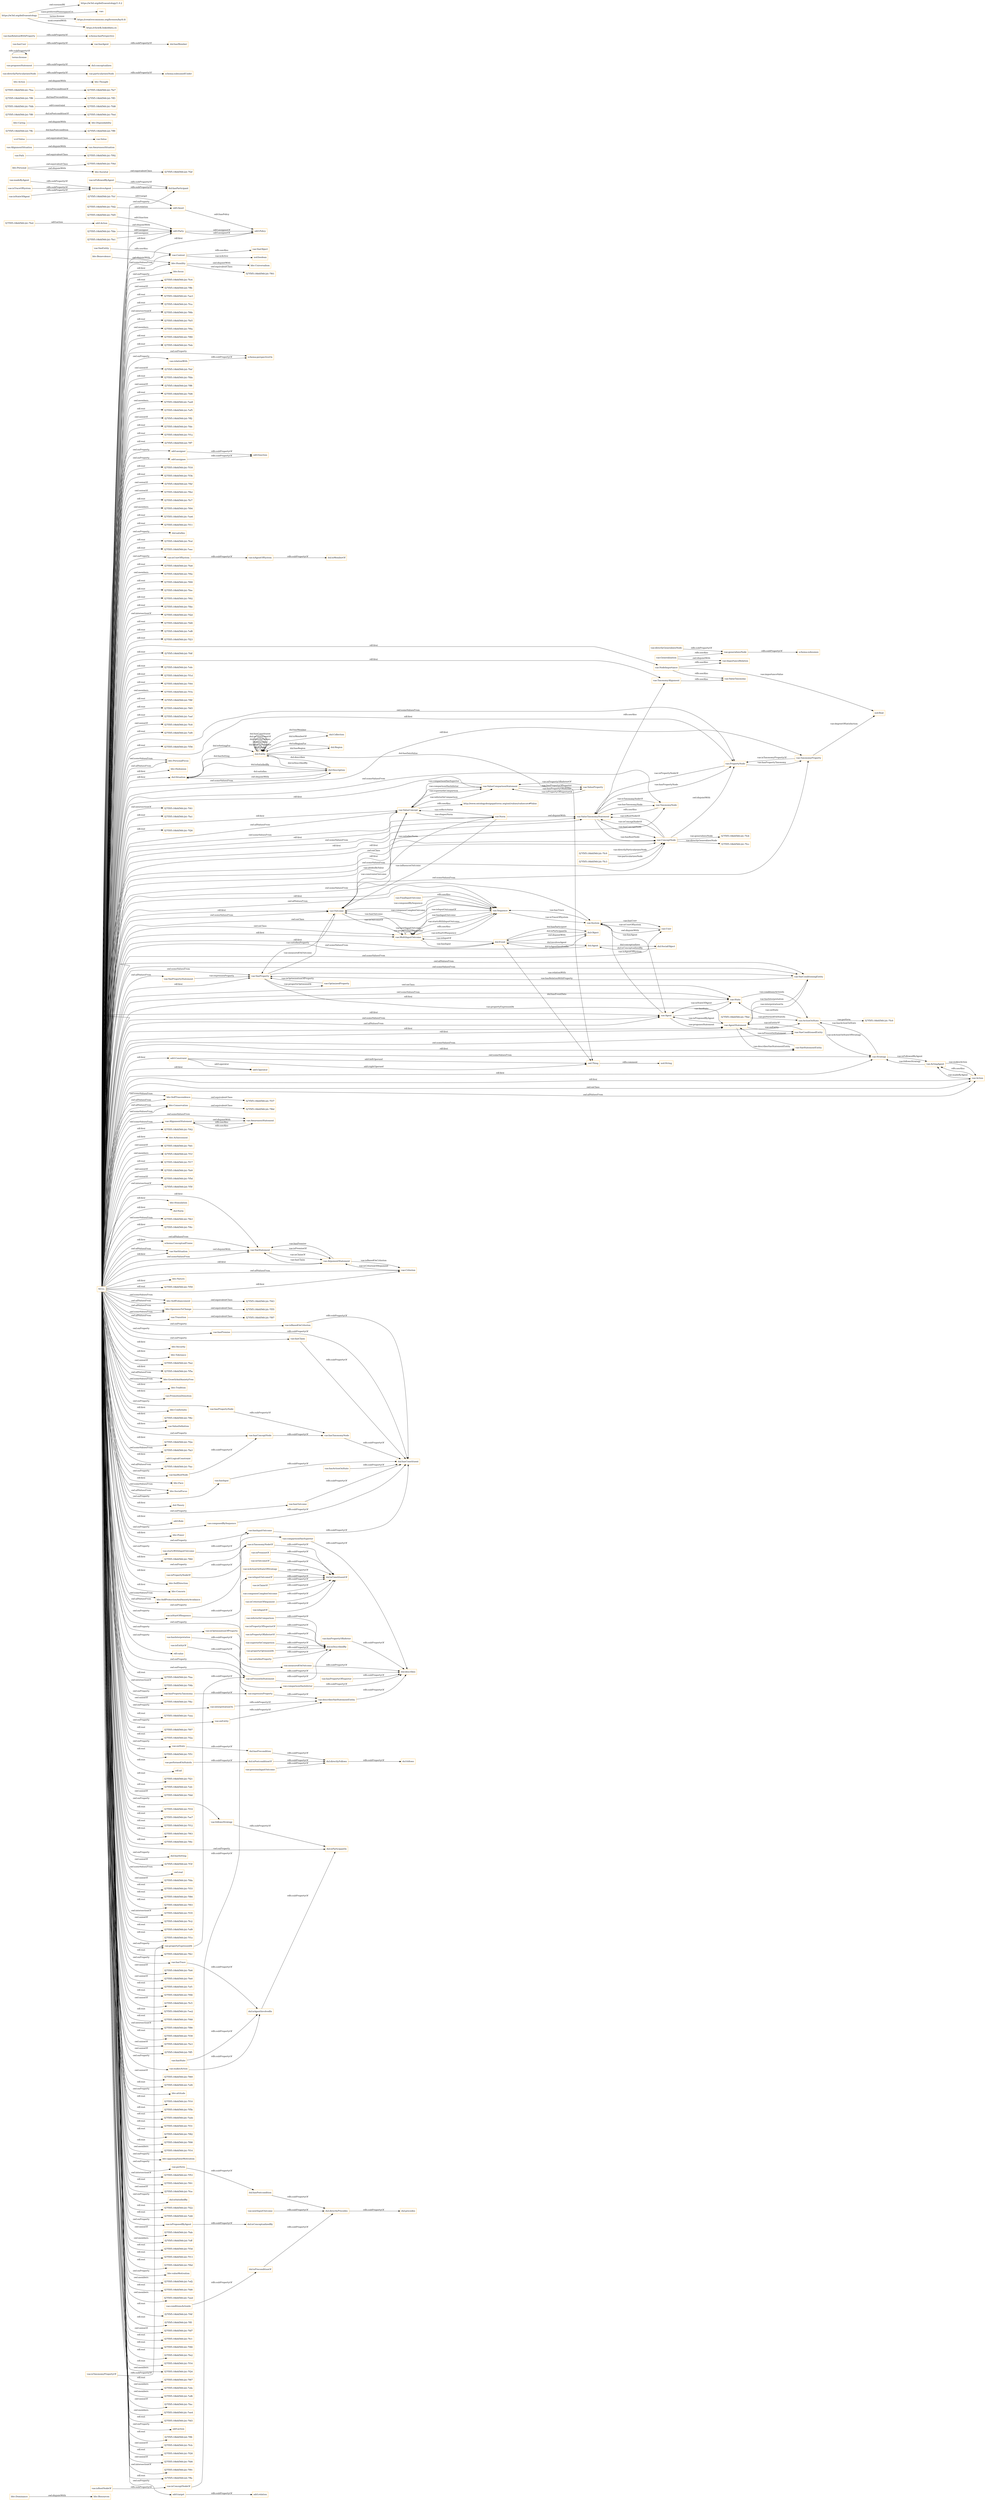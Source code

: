 digraph ar2dtool_diagram { 
rankdir=LR;
size="1501"
node [shape = rectangle, color="orange"]; "bhv:Dominance" "dul:Situation" "f27f5f5:18bfd56fc2d:-7fcc" "f27f5f5:18bfd56fc2d:-7fc9" "odrl:Action" "f27f5f5:18bfd56fc2d:-7f4d" "vae:Path" "f27f5f5:18bfd56fc2d:-7fc6" "f27f5f5:18bfd56fc2d:-7f43" "bhv:PersonalFocus" "f27f5f5:18bfd56fc2d:-7fe4" "bhv:Hedonism" "bhv:Societal" "vae:NodeImportance" "bhv:Universalism" "f27f5f5:18bfd56fc2d:-7f92" "f27f5f5:18bfd56fc2d:-7f87" "f27f5f5:18bfd56fc2d:-7f42" "vae:AwarenessSituation" "vae:Value" "bhv:Achievement" "odrl:Policy" "bhv:Stimulation" "dul:Norm" "f27f5f5:18bfd56fc2d:-7fb3" "f27f5f5:18bfd56fc2d:-7fde" "vae:AlignmentSituation" "f27f5f5:18bfd56fc2d:-7f4c" "odrl:Operator" "vae:VaeProperty" "bhv:SelfTrascendence" "f27f5f5:18bfd56fc2d:-7fc0" "vae:Outcome" "schema:ConceptualFrame" "vae:VaeEntity" "vae:MultiInputOutcome" "f27f5f5:18bfd56fc2d:-7ffc" "bhv:Conservation" "f27f5f5:18bfd56fc2d:-7f37" "vae:AlignmentStatement" "bhv:Dependability" "dul:SocialObject" "bhv:Caring" "f27f5f5:18bfd56fc2d:-7fcf" "odrl:Asset" "bhv:Nature" "vae:Generalization" "vae:Context" "vae:ActionOnState" "vae:VaeStatement" "vae:TaxonomyProperty" "bhv:Security" "f27f5f5:18bfd56fc2d:-7ff0" "vae:ConceptNode" "dul:Object" "bhv:Tolerance" "vae:System" "bhv:Humility" "f27f5f5:18bfd56fc2d:-7fd8" "f27f5f5:18bfd56fc2d:-7f55" "odrl:Party" "f27f5f5:18bfd56fc2d:-7f5a" "f27f5f5:18bfd56fc2d:-7fed" "vae:Norm" "f27f5f5:18bfd56fc2d:-7ff6" "bhv:GrowthAndAnxietyFree" "f27f5f5:18bfd56fc2d:-7fe1" "vae:User" "vae:Sequence" "vae:AgentStatement" "vae:VaeConditionedEntity" "bhv:Tradition" "dul:Event" "vae:PromotionDemotion" "dul:Agent" "f27f5f5:18bfd56fc2d:-7fea" "vae:ValueTaxonomyStatement" "vae:TaxonomyAlignment" "bhv:SelfEnhancement" "vae:Strategy" "vae:Agent" "bhv:Benevolence" "vae:FinalInputOutcome" "vae:VaeSituation" "bhv:Conformity" "vae:Action" "f27f5f5:18bfd56fc2d:-7fd2" "f27f5f5:18bfd56fc2d:-7f6c" "bhv:Resources" "dul:Collection" "vae:AwarenessStatement" "f27f5f5:18bfd56fc2d:-7ff3" "vae:ValueDefinition" "bhv:OpennessToChange" "f27f5f5:18bfd56fc2d:-7f2e" "f27f5f5:18bfd56fc2d:-7fa3" "vae:ActingAgent" "odrl:LogicalConstraint" "vae:ValueConcept" "vae:PropertyNode" "vae:ValueProperty" "vae:ValueComparisonStatement" "f27f5f5:18bfd56fc2d:-7fc3" "vae:VaeStatementEntity" "vae:Criterion" "bhv:Thought" "f27f5f5:18bfd56fc2d:-7fac" "vae:Transition" "f27f5f5:18bfd56fc2d:-7fe7" "vae:State" "f27f5f5:18bfd56fc2d:-7ff9" "dul:Entity" "bhv:Face" "vae:VaeConditioningEntity" "vae:TaxonomyNode" "vae:VaePropertyStatement" "bhv:SocialFocus" "f27f5f5:18bfd56fc2d:-7f61" "odrl:Constraint" "vae:OptimizedProperty" "dul:Theory" "dul:Region" "dul:Description" "f27f5f5:18bfd56fc2d:-7fbd" "bhv:Action" "vcvf:Value" "odrl:Rule" "bhv:Power" "vae:ImportanceRelation" "f27f5f5:18bfd56fc2d:-7f60" "bhv:Personal" "f27f5f5:18bfd56fc2d:-7fdb" "f27f5f5:18bfd56fc2d:-7fd5" "f27f5f5:18bfd56fc2d:-7f6d" "vae:ArgumentStatement" "f27f5f5:18bfd56fc2d:-7f2f" "bhv:SelfDirection" "bhv:Concern" "bhv:SelfProtectionAndAnxietyAvoidance" ; /*classes style*/
	"bhv:Action" -> "bhv:Thought" [ label = "owl:disjointWith" ];
	"vae:particularizesNode" -> "schema:subsumedUnder" [ label = "rdfs:subPropertyOf" ];
	"vae:hasConceptNode" -> "vae:hasTaxonomyNode" [ label = "rdfs:subPropertyOf" ];
	"vae:ConceptNode" -> "vae:PropertyNode" [ label = "owl:disjointWith" ];
	"vae:isTaxonomyNodeOf" -> "dul:isConstituentOf" [ label = "rdfs:subPropertyOf" ];
	"vae:proposesStatement" -> "dul:conceptualizes" [ label = "rdfs:subPropertyOf" ];
	"vae:previousInputOutcome" -> "dul:directlyFollows" [ label = "rdfs:subPropertyOf" ];
	"vae:hasTaxonomyNode" -> "dul:hasConstituent" [ label = "rdfs:subPropertyOf" ];
	"vae:nextInputOutcome" -> "dul:directlyPrecedes" [ label = "rdfs:subPropertyOf" ];
	"vae:VaeSituation" -> "vae:VaeStatement" [ label = "owl:disjointWith" ];
	"vae:comparisonHasInferior" -> "dul:describes" [ label = "rdfs:subPropertyOf" ];
	"vae:hasTrace" -> "dul:isAgentInvolvedIn" [ label = "rdfs:subPropertyOf" ];
	"vae:Path" -> "f27f5f5:18bfd56fc2d:-7f92" [ label = "owl:equivalentClass" ];
	"vae:isInputOf" -> "dul:isConstituentOf" [ label = "rdfs:subPropertyOf" ];
	"dul:involvesAgent" -> "dul:hasParticipant" [ label = "rdfs:subPropertyOf" ];
	"terms:license" -> "terms:license" [ label = "rdfs:subPropertyOf" ];
	"dul:isAgentInvolvedIn" -> "dul:isParticipantIn" [ label = "rdfs:subPropertyOf" ];
	"bhv:SelfTrascendence" -> "f27f5f5:18bfd56fc2d:-7f37" [ label = "owl:equivalentClass" ];
	"vae:describesVaeStatementEntity" -> "dul:describes" [ label = "rdfs:subPropertyOf" ];
	"vae:hasPropertyTaxonomy" -> "vae:expressesProperty" [ label = "rdfs:subPropertyOf" ];
	"dul:Event" -> "dul:Object" [ label = "owl:disjointWith" ];
	"vae:isPremiseOf" -> "dul:isConstituentOf" [ label = "rdfs:subPropertyOf" ];
	"vae:interpretationOn" -> "vae:describesVaeStatementEntity" [ label = "rdfs:subPropertyOf" ];
	"dul:Description" -> "dul:Situation" [ label = "owl:disjointWith" ];
	"odrl:Action" -> "odrl:Party" [ label = "owl:disjointWith" ];
	"vae:madeByAgent" -> "dul:involvesAgent" [ label = "rdfs:subPropertyOf" ];
	"dul:isPreconditionOf" -> "dul:directlyPrecedes" [ label = "rdfs:subPropertyOf" ];
	"vae:isOutcomeOf" -> "dul:isConstituentOf" [ label = "rdfs:subPropertyOf" ];
	"vae:isPresentInStatement" -> "dul:isDescribedBy" [ label = "rdfs:subPropertyOf" ];
	"vae:hasInput" -> "dul:hasConstituent" [ label = "rdfs:subPropertyOf" ];
	"bhv:Personal" -> "bhv:Societal" [ label = "owl:disjointWith" ];
	"bhv:Personal" -> "f27f5f5:18bfd56fc2d:-7f4d" [ label = "owl:equivalentClass" ];
	"vae:hasUser" -> "vae:hasAgent" [ label = "rdfs:subPropertyOf" ];
	"vae:onState" -> "dul:hasPrecondition" [ label = "rdfs:subPropertyOf" ];
	"vae:hasActionOnState" -> "dul:hasConstituent" [ label = "rdfs:subPropertyOf" ];
	"vae:hasPropertyNode" -> "vae:hasTaxonomyNode" [ label = "rdfs:subPropertyOf" ];
	"dul:hasPrecondition" -> "dul:directlyFollows" [ label = "rdfs:subPropertyOf" ];
	"vae:hasPropertyOfSuperior" -> "dul:describes" [ label = "rdfs:subPropertyOf" ];
	"bhv:Conservation" -> "f27f5f5:18bfd56fc2d:-7f6d" [ label = "owl:equivalentClass" ];
	"vae:isPropertyNodeOf" -> "vae:isTaxonomyNodeOf" [ label = "rdfs:subPropertyOf" ];
	"bhv:Societal" -> "f27f5f5:18bfd56fc2d:-7f2f" [ label = "owl:equivalentClass" ];
	"vae:Transition" -> "f27f5f5:18bfd56fc2d:-7f87" [ label = "owl:equivalentClass" ];
	"vae:comparisonHasSuperior" -> "dul:describes" [ label = "rdfs:subPropertyOf" ];
	"vae:hasOutcome" -> "dul:hasConstituent" [ label = "rdfs:subPropertyOf" ];
	"vae:Norm" -> "vae:ValueTaxonomyStatement" [ label = "owl:disjointWith" ];
	"vae:isProposedByAgent" -> "dul:isConceptualizedBy" [ label = "rdfs:subPropertyOf" ];
	"bhv:Dominance" -> "bhv:Resources" [ label = "owl:disjointWith" ];
	"vae:isEntityOf" -> "vae:isPresentInStatement" [ label = "rdfs:subPropertyOf" ];
	"vae:MultiInputOutcome" -> "vae:Sequence" [ label = "rdfs:seeAlso" ];
	"vae:propertyExpressedAt" -> "vae:isPresentInStatement" [ label = "rdfs:subPropertyOf" ];
	"vae:hasState" -> "dul:isAgentInvolvedIn" [ label = "rdfs:subPropertyOf" ];
	"vae:AwarenessStatement" -> "vae:AlignmentStatement" [ label = "rdfs:seeAlso" ];
	"vae:isConceptNodeOf" -> "vae:isTaxonomyNodeOf" [ label = "rdfs:subPropertyOf" ];
	"bhv:Caring" -> "bhv:Dependability" [ label = "owl:disjointWith" ];
	"vae:hasRootNode" -> "vae:hasConceptNode" [ label = "rdfs:subPropertyOf" ];
	"vae:isAgentOfSystem" -> "dul:isMemberOf" [ label = "rdfs:subPropertyOf" ];
	"vae:ValueConcept" -> "http://www.ontologydesignpatterns.org/ont/values/valuecore#Value" [ label = "rdfs:seeAlso" ];
	"vae:isInputOutcomeOf" -> "dul:isConstituentOf" [ label = "rdfs:subPropertyOf" ];
	"vae:isTaxonomyPropertyOf" -> "vae:propertyExpressedAt" [ label = "rdfs:subPropertyOf" ];
	"vae:directlyParticularizesNode" -> "vae:particularizesNode" [ label = "rdfs:subPropertyOf" ];
	"vae:isRootNodeOf" -> "vae:isConceptNodeOf" [ label = "rdfs:subPropertyOf" ];
	"vae:expressesProperty" -> "vae:describesVaeStatementEntity" [ label = "rdfs:subPropertyOf" ];
	"vae:hasAgent" -> "dul:hasMember" [ label = "rdfs:subPropertyOf" ];
	"vae:isFollowedByAgent" -> "dul:hasParticipant" [ label = "rdfs:subPropertyOf" ];
	"vae:hasRelationWithProperty" -> "schema:hasPerspective" [ label = "rdfs:subPropertyOf" ];
	"vae:measuredOnOutcome" -> "dul:describes" [ label = "rdfs:subPropertyOf" ];
	"vae:perform" -> "dul:hasPostcondition" [ label = "rdfs:subPropertyOf" ];
	"vcvf:Value" -> "vae:Value" [ label = "owl:equivalentClass" ];
	"vae:isTraceOfSystem" -> "dul:involvesAgent" [ label = "rdfs:subPropertyOf" ];
	"vae:directlyGeneralizesNode" -> "vae:generalizesNode" [ label = "rdfs:subPropertyOf" ];
	"vae:conditionsActionIn" -> "dul:isPreconditionOf" [ label = "rdfs:subPropertyOf" ];
	"vae:superiorInComparison" -> "dul:isDescribedBy" [ label = "rdfs:subPropertyOf" ];
	"vae:System" -> "vae:User" [ label = "owl:disjointWith" ];
	"vae:ValueTaxonomyStatement" -> "vae:TaxonomyAlignment" [ label = "rdfs:seeAlso" ];
	"vae:TaxonomyNode" -> "vae:ValueTaxonomyStatement" [ label = "rdfs:seeAlso" ];
	"vae:followsStrategy" -> "dul:isParticipantIn" [ label = "rdfs:subPropertyOf" ];
	"vae:hasPropertyOfInferior" -> "dul:describes" [ label = "rdfs:subPropertyOf" ];
	"vae:composedBySequence" -> "dul:hasConstituent" [ label = "rdfs:subPropertyOf" ];
	"vae:AlignmentSituation" -> "vae:AwarenessSituation" [ label = "owl:disjointWith" ];
	"https://w3id.org/def/vaeontology" -> "https://w3id.org/def/vaeontology/1.0.2" [ label = "owl:versionIRI" ];
	"https://w3id.org/def/vaeontology" -> "vae:" [ label = "vann:preferredNamespaceUri" ];
	"https://w3id.org/def/vaeontology" -> "https://creativecommons.org/licenses/by/4.0/" [ label = "terms:license" ];
	"https://w3id.org/def/vaeontology" -> "https://chowlk.linkeddata.es" [ label = "mod:createdWith" ];
	"vae:isActionOnStateOfStrategy" -> "dul:isConstituentOf" [ label = "rdfs:subPropertyOf" ];
	"vae:startsWithInputOutcome" -> "vae:hasInputOutcome" [ label = "rdfs:subPropertyOf" ];
	"vae:isOptimizationOfProperty" -> "dul:describes" [ label = "rdfs:subPropertyOf" ];
	"vae:propertyOptimizedAt" -> "dul:isDescribedBy" [ label = "rdfs:subPropertyOf" ];
	"bhv:Humility" -> "bhv:Universalism" [ label = "owl:disjointWith" ];
	"bhv:Humility" -> "f27f5f5:18bfd56fc2d:-7f61" [ label = "owl:equivalentClass" ];
	"vae:FinalInputOutcome" -> "vae:Sequence" [ label = "rdfs:seeAlso" ];
	"odrl:target" -> "odrl:relation" [ label = "rdfs:subPropertyOf" ];
	"bhv:SelfEnhancement" -> "f27f5f5:18bfd56fc2d:-7f43" [ label = "owl:equivalentClass" ];
	"dul:directlyPrecedes" -> "dul:precedes" [ label = "rdfs:subPropertyOf" ];
	"vae:makesAction" -> "dul:isAgentInvolvedIn" [ label = "rdfs:subPropertyOf" ];
	"vae:satisfiesProperty" -> "dul:isDescribedBy" [ label = "rdfs:subPropertyOf" ];
	"vae:TaxonomyAlignment" -> "vae:ValueTaxonomy" [ label = "rdfs:seeAlso" ];
	"vae:relationWith" -> "schema:perspectiveOn" [ label = "rdfs:subPropertyOf" ];
	"vae:NodeImportance" -> "vae:ValueTaxonomy" [ label = "rdfs:seeAlso" ];
	"vae:NodeImportance" -> "vae:ImportanceRelation" [ label = "rdfs:seeAlso" ];
	"vae:Action" -> "vae:ActingAgent" [ label = "rdfs:seeAlso" ];
	"vae:inferiorInComparison" -> "dul:isDescribedBy" [ label = "rdfs:subPropertyOf" ];
	"vae:VaeEntity" -> "vae:Context" [ label = "rdfs:seeAlso" ];
	"vae:isClaimOf" -> "dul:isConstituentOf" [ label = "rdfs:subPropertyOf" ];
	"vae:hasInputOutcome" -> "dul:hasConstituent" [ label = "rdfs:subPropertyOf" ];
	"vae:isPropertyOfSuperiorOf" -> "dul:isDescribedBy" [ label = "rdfs:subPropertyOf" ];
	"vae:isStateOfAgent" -> "dul:involvesAgent" [ label = "rdfs:subPropertyOf" ];
	"vae:Generalization" -> "vae:generalizesNode" [ label = "rdfs:seeAlso" ];
	"vae:Generalization" -> "vae:ImportanceRelation" [ label = "owl:disjointWith" ];
	"vae:Context" -> "vae:VaeObject" [ label = "rdfs:seeAlso" ];
	"NULL" -> "f27f5f5:18bfd56fc2d:-7eea" [ label = "rdf:rest" ];
	"NULL" -> "f27f5f5:18bfd56fc2d:-7fb3" [ label = "owl:someValuesFrom" ];
	"NULL" -> "f27f5f5:18bfd56fc2d:-7f07" [ label = "rdf:rest" ];
	"NULL" -> "f27f5f5:18bfd56fc2d:-7f2a" [ label = "rdf:rest" ];
	"NULL" -> "vae:hasConceptNode" [ label = "owl:onProperty" ];
	"NULL" -> "f27f5f5:18bfd56fc2d:-7f51" [ label = "rdf:rest" ];
	"NULL" -> "bhv:PersonalFocus" [ label = "owl:someValuesFrom" ];
	"NULL" -> "bhv:Hedonism" [ label = "rdf:first" ];
	"NULL" -> "bhv:Conservation" [ label = "owl:allValuesFrom" ];
	"NULL" -> "rdf:nil" [ label = "rdf:rest" ];
	"NULL" -> "f27f5f5:18bfd56fc2d:-7f21" [ label = "rdf:rest" ];
	"NULL" -> "vae:VaeConditioningEntity" [ label = "owl:someValuesFrom" ];
	"NULL" -> "vae:isBasedOnCriterion" [ label = "owl:onProperty" ];
	"NULL" -> "f27f5f5:18bfd56fc2d:-7efc" [ label = "rdf:rest" ];
	"NULL" -> "f27f5f5:18bfd56fc2d:-7f42" [ label = "rdf:first" ];
	"NULL" -> "f27f5f5:18bfd56fc2d:-7f2e" [ label = "rdf:first" ];
	"NULL" -> "f27f5f5:18bfd56fc2d:-7fdd" [ label = "owl:unionOf" ];
	"NULL" -> "vae:isTaxonomyNodeOf" [ label = "owl:onProperty" ];
	"NULL" -> "vae:interpretationOn" [ label = "owl:onProperty" ];
	"NULL" -> "vae:ConceptNode" [ label = "rdf:first" ];
	"NULL" -> "f27f5f5:18bfd56fc2d:-7f19" [ label = "rdf:rest" ];
	"NULL" -> "vae:PropertyNode" [ label = "rdf:first" ];
	"NULL" -> "f27f5f5:18bfd56fc2d:-7ee7" [ label = "rdf:rest" ];
	"NULL" -> "f27f5f5:18bfd56fc2d:-7f12" [ label = "rdf:rest" ];
	"NULL" -> "odrl:assignee" [ label = "owl:onProperty" ];
	"NULL" -> "f27f5f5:18bfd56fc2d:-7f63" [ label = "rdf:rest" ];
	"NULL" -> "vae:ConceptNode" [ label = "owl:someValuesFrom" ];
	"NULL" -> "f27f5f5:18bfd56fc2d:-7f0c" [ label = "rdf:rest" ];
	"NULL" -> "vae:expressesProperty" [ label = "owl:onProperty" ];
	"NULL" -> "vae:VaeSituation" [ label = "owl:allValuesFrom" ];
	"NULL" -> "dul:hasSetting" [ label = "owl:onProperty" ];
	"NULL" -> "f27f5f5:18bfd56fc2d:-7f3f" [ label = "owl:unionOf" ];
	"NULL" -> "bhv:SelfTrascendence" [ label = "owl:someValuesFrom" ];
	"NULL" -> "owl:real" [ label = "owl:someValuesFrom" ];
	"NULL" -> "f27f5f5:18bfd56fc2d:-7fda" [ label = "owl:unionOf" ];
	"NULL" -> "f27f5f5:18bfd56fc2d:-7f33" [ label = "rdf:rest" ];
	"NULL" -> "f27f5f5:18bfd56fc2d:-7f84" [ label = "rdf:rest" ];
	"NULL" -> "odrl:LogicalConstraint" [ label = "rdf:first" ];
	"NULL" -> "f27f5f5:18bfd56fc2d:-7f03" [ label = "rdf:rest" ];
	"NULL" -> "vae:onEntity" [ label = "owl:onProperty" ];
	"NULL" -> "vae:VaeConditioningEntity" [ label = "owl:allValuesFrom" ];
	"NULL" -> "f27f5f5:18bfd56fc2d:-7f35" [ label = "owl:intersectionOf" ];
	"NULL" -> "vae:TaxonomyNode" [ label = "rdf:first" ];
	"NULL" -> "f27f5f5:18bfd56fc2d:-7fc2" [ label = "owl:unionOf" ];
	"NULL" -> "vae:comparisonHasInferior" [ label = "owl:onProperty" ];
	"NULL" -> "f27f5f5:18bfd56fc2d:-7ef9" [ label = "rdf:rest" ];
	"NULL" -> "vae:isUserOfSystem" [ label = "owl:onProperty" ];
	"NULL" -> "f27f5f5:18bfd56fc2d:-7f1e" [ label = "rdf:rest" ];
	"NULL" -> "vae:ActionOnState" [ label = "rdf:first" ];
	"NULL" -> "vae:VaeStatement" [ label = "owl:someValuesFrom" ];
	"NULL" -> "vae:Criterion" [ label = "owl:allValuesFrom" ];
	"NULL" -> "bhv:GrowthAndAnxietyFree" [ label = "owl:someValuesFrom" ];
	"NULL" -> "vae:Strategy" [ label = "owl:someValuesFrom" ];
	"NULL" -> "vae:ConceptNode" [ label = "owl:onClass" ];
	"NULL" -> "vae:Action" [ label = "rdf:first" ];
	"NULL" -> "vae:hasOutcome" [ label = "owl:onProperty" ];
	"NULL" -> "f27f5f5:18bfd56fc2d:-7fb1" [ label = "rdf:rest" ];
	"NULL" -> "f27f5f5:18bfd56fc2d:-7fe6" [ label = "owl:unionOf" ];
	"NULL" -> "vae:AwarenessStatement" [ label = "owl:someValuesFrom" ];
	"NULL" -> "f27f5f5:18bfd56fc2d:-7fe0" [ label = "owl:unionOf" ];
	"NULL" -> "f27f5f5:18bfd56fc2d:-7ef1" [ label = "rdf:rest" ];
	"NULL" -> "f27f5f5:18bfd56fc2d:-7f06" [ label = "rdf:rest" ];
	"NULL" -> "f27f5f5:18bfd56fc2d:-7fc5" [ label = "owl:unionOf" ];
	"NULL" -> "vae:startsWithInputOutcome" [ label = "owl:onProperty" ];
	"NULL" -> "odrl:Operator" [ label = "rdf:first" ];
	"NULL" -> "f27f5f5:18bfd56fc2d:-7ee2" [ label = "rdf:rest" ];
	"NULL" -> "f27f5f5:18bfd56fc2d:-7f48" [ label = "rdf:rest" ];
	"NULL" -> "vae:Agent" [ label = "owl:someValuesFrom" ];
	"NULL" -> "bhv:Tradition" [ label = "rdf:first" ];
	"NULL" -> "vae:isStartOfSequence" [ label = "owl:onProperty" ];
	"NULL" -> "f27f5f5:18bfd56fc2d:-7f5a" [ label = "rdf:first" ];
	"NULL" -> "vae:hasInput" [ label = "owl:onProperty" ];
	"NULL" -> "f27f5f5:18bfd56fc2d:-7f60" [ label = "rdf:first" ];
	"NULL" -> "f27f5f5:18bfd56fc2d:-7f4c" [ label = "rdf:first" ];
	"NULL" -> "vae:Sequence" [ label = "owl:onClass" ];
	"NULL" -> "vae:hasRootNode" [ label = "owl:onProperty" ];
	"NULL" -> "f27f5f5:18bfd56fc2d:-7f86" [ label = "owl:intersectionOf" ];
	"NULL" -> "vae:NodeImportance" [ label = "rdf:first" ];
	"NULL" -> "vae:VaeConditionedEntity" [ label = "owl:someValuesFrom" ];
	"NULL" -> "bhv:SelfEnhancement" [ label = "owl:someValuesFrom" ];
	"NULL" -> "f27f5f5:18bfd56fc2d:-7f39" [ label = "rdf:rest" ];
	"NULL" -> "f27f5f5:18bfd56fc2d:-7fe3" [ label = "owl:unionOf" ];
	"NULL" -> "bhv:GrowthAndAnxietyFree" [ label = "owl:allValuesFrom" ];
	"NULL" -> "vae:Outcome" [ label = "owl:someValuesFrom" ];
	"NULL" -> "f27f5f5:18bfd56fc2d:-7ff5" [ label = "owl:unionOf" ];
	"NULL" -> "bhv:SelfDirection" [ label = "rdf:first" ];
	"NULL" -> "vae:hasInputOutcome" [ label = "owl:onProperty" ];
	"NULL" -> "vae:TaxonomyProperty" [ label = "owl:someValuesFrom" ];
	"NULL" -> "dul:Theory" [ label = "rdf:first" ];
	"NULL" -> "dul:Event" [ label = "rdf:first" ];
	"NULL" -> "f27f5f5:18bfd56fc2d:-7f69" [ label = "owl:unionOf" ];
	"NULL" -> "f27f5f5:18bfd56fc2d:-7ef4" [ label = "rdf:rest" ];
	"NULL" -> "vae:ArgumentStatement" [ label = "rdf:first" ];
	"NULL" -> "bhv:attitude" [ label = "owl:onProperty" ];
	"NULL" -> "vae:Norm" [ label = "rdf:first" ];
	"NULL" -> "schema:perspectiveOn" [ label = "owl:onProperty" ];
	"NULL" -> "vae:VaeProperty" [ label = "rdf:first" ];
	"NULL" -> "f27f5f5:18bfd56fc2d:-7f10" [ label = "rdf:rest" ];
	"NULL" -> "f27f5f5:18bfd56fc2d:-7f5b" [ label = "rdf:rest" ];
	"NULL" -> "f27f5f5:18bfd56fc2d:-7eeb" [ label = "rdf:rest" ];
	"NULL" -> "f27f5f5:18bfd56fc2d:-7f31" [ label = "rdf:rest" ];
	"NULL" -> "f27f5f5:18bfd56fc2d:-7f82" [ label = "rdf:rest" ];
	"NULL" -> "f27f5f5:18bfd56fc2d:-7f08" [ label = "rdf:rest" ];
	"NULL" -> "f27f5f5:18bfd56fc2d:-7f14" [ label = "owl:members" ];
	"NULL" -> "bhv:opposingValueMotivation" [ label = "owl:onProperty" ];
	"NULL" -> "bhv:Humility" [ label = "rdf:first" ];
	"NULL" -> "f27f5f5:18bfd56fc2d:-7f53" [ label = "owl:intersectionOf" ];
	"NULL" -> "f27f5f5:18bfd56fc2d:-7f01" [ label = "rdf:rest" ];
	"NULL" -> "f27f5f5:18bfd56fc2d:-7fce" [ label = "owl:unionOf" ];
	"NULL" -> "dul:isSatisfiedBy" [ label = "owl:onProperty" ];
	"NULL" -> "vae:TaxonomyProperty" [ label = "rdf:first" ];
	"NULL" -> "f27f5f5:18bfd56fc2d:-7f22" [ label = "rdf:rest" ];
	"NULL" -> "f27f5f5:18bfd56fc2d:-7efd" [ label = "rdf:rest" ];
	"NULL" -> "vae:State" [ label = "owl:onClass" ];
	"NULL" -> "f27f5f5:18bfd56fc2d:-7fab" [ label = "owl:unionOf" ];
	"NULL" -> "f27f5f5:18bfd56fc2d:-7eff" [ label = "owl:members" ];
	"NULL" -> "f27f5f5:18bfd56fc2d:-7f3d" [ label = "rdf:rest" ];
	"NULL" -> "bhv:OpennessToChange" [ label = "owl:allValuesFrom" ];
	"NULL" -> "vae:VaeStatement" [ label = "rdf:first" ];
	"NULL" -> "f27f5f5:18bfd56fc2d:-7f13" [ label = "rdf:rest" ];
	"NULL" -> "vae:VaeSituation" [ label = "rdf:first" ];
	"NULL" -> "f27f5f5:18bfd56fc2d:-7f0d" [ label = "rdf:rest" ];
	"NULL" -> "bhv:valueMotivation" [ label = "owl:onProperty" ];
	"NULL" -> "vae:relationWith" [ label = "owl:onProperty" ];
	"NULL" -> "f27f5f5:18bfd56fc2d:-7ef2" [ label = "owl:members" ];
	"NULL" -> "bhv:Stimulation" [ label = "rdf:first" ];
	"NULL" -> "f27f5f5:18bfd56fc2d:-7fd0" [ label = "rdf:rest" ];
	"NULL" -> "odrl:Constraint" [ label = "rdf:first" ];
	"NULL" -> "vae:Action" [ label = "owl:onClass" ];
	"NULL" -> "f27f5f5:18bfd56fc2d:-7eed" [ label = "owl:members" ];
	"NULL" -> "odrl:target" [ label = "owl:onProperty" ];
	"NULL" -> "f27f5f5:18bfd56fc2d:-7f4f" [ label = "rdf:rest" ];
	"NULL" -> "f27f5f5:18bfd56fc2d:-7ff1" [ label = "rdf:rest" ];
	"NULL" -> "f27f5f5:18bfd56fc2d:-7fd7" [ label = "owl:unionOf" ];
	"NULL" -> "vae:Transition" [ label = "owl:allValuesFrom" ];
	"NULL" -> "f27f5f5:18bfd56fc2d:-7fc1" [ label = "rdf:rest" ];
	"NULL" -> "vae:makesAction" [ label = "owl:onProperty" ];
	"NULL" -> "dul:Object" [ label = "owl:someValuesFrom" ];
	"NULL" -> "vae:VaeProperty" [ label = "owl:someValuesFrom" ];
	"NULL" -> "vae:onState" [ label = "owl:onProperty" ];
	"NULL" -> "dul:isParticipantIn" [ label = "owl:onProperty" ];
	"NULL" -> "f27f5f5:18bfd56fc2d:-7f46" [ label = "rdf:rest" ];
	"NULL" -> "bhv:SelfProtectionAndAnxietyAvoidance" [ label = "owl:someValuesFrom" ];
	"NULL" -> "vae:Agent" [ label = "owl:allValuesFrom" ];
	"NULL" -> "f27f5f5:18bfd56fc2d:-7fe2" [ label = "rdf:rest" ];
	"NULL" -> "f27f5f5:18bfd56fc2d:-7f16" [ label = "rdf:rest" ];
	"NULL" -> "f27f5f5:18bfd56fc2d:-7f24" [ label = "owl:members" ];
	"NULL" -> "f27f5f5:18bfd56fc2d:-7f67" [ label = "rdf:rest" ];
	"NULL" -> "f27f5f5:18bfd56fc2d:-7efa" [ label = "owl:members" ];
	"NULL" -> "vae:PropertyNode" [ label = "owl:someValuesFrom" ];
	"NULL" -> "dul:Situation" [ label = "rdf:first" ];
	"NULL" -> "f27f5f5:18bfd56fc2d:-7ef6" [ label = "owl:members" ];
	"NULL" -> "f27f5f5:18bfd56fc2d:-7fec" [ label = "owl:unionOf" ];
	"NULL" -> "bhv:SelfEnhancement" [ label = "owl:allValuesFrom" ];
	"NULL" -> "f27f5f5:18bfd56fc2d:-7ee4" [ label = "owl:members" ];
	"NULL" -> "vae:hasPropertyNode" [ label = "owl:onProperty" ];
	"NULL" -> "dul:Description" [ label = "owl:someValuesFrom" ];
	"NULL" -> "f27f5f5:18bfd56fc2d:-7fd3" [ label = "rdf:rest" ];
	"NULL" -> "bhv:Conservation" [ label = "owl:someValuesFrom" ];
	"NULL" -> "bhv:PersonalFocus" [ label = "owl:allValuesFrom" ];
	"NULL" -> "schema:ConceptualFrame" [ label = "rdf:first" ];
	"NULL" -> "vae:Strategy" [ label = "rdf:first" ];
	"NULL" -> "odrl:action" [ label = "owl:onProperty" ];
	"NULL" -> "vae:Outcome" [ label = "rdf:first" ];
	"NULL" -> "f27f5f5:18bfd56fc2d:-7ff4" [ label = "rdf:rest" ];
	"NULL" -> "f27f5f5:18bfd56fc2d:-7fcb" [ label = "owl:unionOf" ];
	"NULL" -> "vae:isProposedByAgent" [ label = "owl:onProperty" ];
	"NULL" -> "f27f5f5:18bfd56fc2d:-7f28" [ label = "rdf:rest" ];
	"NULL" -> "f27f5f5:18bfd56fc2d:-7fd4" [ label = "owl:unionOf" ];
	"NULL" -> "f27f5f5:18bfd56fc2d:-7f91" [ label = "owl:intersectionOf" ];
	"NULL" -> "f27f5f5:18bfd56fc2d:-7ffa" [ label = "rdf:rest" ];
	"NULL" -> "bhv:focus" [ label = "owl:onProperty" ];
	"NULL" -> "f27f5f5:18bfd56fc2d:-7fc4" [ label = "rdf:rest" ];
	"NULL" -> "f27f5f5:18bfd56fc2d:-7f6c" [ label = "rdf:first" ];
	"NULL" -> "f27f5f5:18bfd56fc2d:-7ffb" [ label = "owl:unionOf" ];
	"NULL" -> "f27f5f5:18bfd56fc2d:-7ee3" [ label = "rdf:rest" ];
	"NULL" -> "f27f5f5:18bfd56fc2d:-7fca" [ label = "rdf:rest" ];
	"NULL" -> "f27f5f5:18bfd56fc2d:-7f6b" [ label = "owl:intersectionOf" ];
	"NULL" -> "f27f5f5:18bfd56fc2d:-7fe5" [ label = "rdf:rest" ];
	"NULL" -> "f27f5f5:18bfd56fc2d:-7f0a" [ label = "owl:members" ];
	"NULL" -> "vae:MultiInputOutcome" [ label = "rdf:first" ];
	"NULL" -> "f27f5f5:18bfd56fc2d:-7f80" [ label = "rdf:rest" ];
	"NULL" -> "f27f5f5:18bfd56fc2d:-7feb" [ label = "rdf:rest" ];
	"NULL" -> "f27f5f5:18bfd56fc2d:-7fef" [ label = "owl:unionOf" ];
	"NULL" -> "vae:ValueTaxonomyStatement" [ label = "owl:someValuesFrom" ];
	"NULL" -> "f27f5f5:18bfd56fc2d:-7fbb" [ label = "rdf:rest" ];
	"NULL" -> "bhv:SelfProtectionAndAnxietyAvoidance" [ label = "owl:allValuesFrom" ];
	"NULL" -> "f27f5f5:18bfd56fc2d:-7ff8" [ label = "owl:unionOf" ];
	"NULL" -> "vae:ValueDefinition" [ label = "rdf:first" ];
	"NULL" -> "vae:TaxonomyAlignment" [ label = "rdf:first" ];
	"NULL" -> "f27f5f5:18bfd56fc2d:-7fd6" [ label = "rdf:rest" ];
	"NULL" -> "f27f5f5:18bfd56fc2d:-7ee8" [ label = "owl:members" ];
	"NULL" -> "f27f5f5:18bfd56fc2d:-7fac" [ label = "owl:allValuesFrom" ];
	"NULL" -> "bhv:Security" [ label = "rdf:first" ];
	"NULL" -> "f27f5f5:18bfd56fc2d:-7ef5" [ label = "rdf:rest" ];
	"NULL" -> "vae:AgentStatement" [ label = "rdf:first" ];
	"NULL" -> "vae:propertyExpressedAt" [ label = "owl:onProperty" ];
	"NULL" -> "f27f5f5:18bfd56fc2d:-7ff2" [ label = "owl:unionOf" ];
	"NULL" -> "vae:AlignmentStatement" [ label = "owl:someValuesFrom" ];
	"NULL" -> "f27f5f5:18bfd56fc2d:-7fdc" [ label = "rdf:rest" ];
	"NULL" -> "f27f5f5:18bfd56fc2d:-7f1a" [ label = "rdf:rest" ];
	"NULL" -> "bhv:OpennessToChange" [ label = "owl:someValuesFrom" ];
	"NULL" -> "f27f5f5:18bfd56fc2d:-7ff7" [ label = "rdf:rest" ];
	"NULL" -> "dul:hasParticipant" [ label = "owl:onProperty" ];
	"NULL" -> "odrl:assigner" [ label = "owl:onProperty" ];
	"NULL" -> "bhv:SocialFocus" [ label = "owl:someValuesFrom" ];
	"NULL" -> "f27f5f5:18bfd56fc2d:-7f18" [ label = "rdf:rest" ];
	"NULL" -> "f27f5f5:18bfd56fc2d:-7f3b" [ label = "rdf:rest" ];
	"NULL" -> "f27f5f5:18bfd56fc2d:-7fbf" [ label = "owl:unionOf" ];
	"NULL" -> "f27f5f5:18bfd56fc2d:-7fb2" [ label = "owl:unionOf" ];
	"NULL" -> "f27f5f5:18bfd56fc2d:-7fc7" [ label = "rdf:rest" ];
	"NULL" -> "f27f5f5:18bfd56fc2d:-7f04" [ label = "owl:members" ];
	"NULL" -> "vae:ValueComparisonStatement" [ label = "rdf:first" ];
	"NULL" -> "f27f5f5:18bfd56fc2d:-7ee6" [ label = "rdf:rest" ];
	"NULL" -> "f27f5f5:18bfd56fc2d:-7f11" [ label = "rdf:rest" ];
	"NULL" -> "dul:satisfies" [ label = "owl:onProperty" ];
	"NULL" -> "vae:VaePropertyStatement" [ label = "owl:allValuesFrom" ];
	"NULL" -> "f27f5f5:18bfd56fc2d:-7fcd" [ label = "rdf:rest" ];
	"NULL" -> "odrl:Rule" [ label = "rdf:first" ];
	"NULL" -> "f27f5f5:18bfd56fc2d:-7eec" [ label = "rdf:rest" ];
	"NULL" -> "f27f5f5:18bfd56fc2d:-7fe8" [ label = "rdf:rest" ];
	"NULL" -> "bhv:SocialFocus" [ label = "owl:allValuesFrom" ];
	"NULL" -> "vae:ValueConcept" [ label = "owl:someValuesFrom" ];
	"NULL" -> "f27f5f5:18bfd56fc2d:-7f0e" [ label = "owl:members" ];
	"NULL" -> "vae:hasPremise" [ label = "owl:onProperty" ];
	"NULL" -> "f27f5f5:18bfd56fc2d:-7f09" [ label = "rdf:rest" ];
	"NULL" -> "f27f5f5:18bfd56fc2d:-7fee" [ label = "rdf:rest" ];
	"NULL" -> "bhv:Tolerance" [ label = "rdf:first" ];
	"NULL" -> "vae:State" [ label = "owl:someValuesFrom" ];
	"NULL" -> "f27f5f5:18bfd56fc2d:-7f02" [ label = "rdf:rest" ];
	"NULL" -> "bhv:Power" [ label = "rdf:first" ];
	"NULL" -> "bhv:Nature" [ label = "rdf:first" ];
	"NULL" -> "f27f5f5:18bfd56fc2d:-7fbe" [ label = "rdf:rest" ];
	"NULL" -> "f27f5f5:18bfd56fc2d:-7f2d" [ label = "owl:intersectionOf" ];
	"NULL" -> "f27f5f5:18bfd56fc2d:-7fd9" [ label = "rdf:rest" ];
	"NULL" -> "f27f5f5:18bfd56fc2d:-7ef8" [ label = "rdf:rest" ];
	"NULL" -> "f27f5f5:18bfd56fc2d:-7f23" [ label = "rdf:rest" ];
	"NULL" -> "f27f5f5:18bfd56fc2d:-7fdf" [ label = "rdf:rest" ];
	"NULL" -> "f27f5f5:18bfd56fc2d:-7f1d" [ label = "rdf:rest" ];
	"NULL" -> "vae:Action" [ label = "owl:allValuesFrom" ];
	"NULL" -> "vae:Agent" [ label = "rdf:first" ];
	"NULL" -> "f27f5f5:18bfd56fc2d:-7efe" [ label = "rdf:rest" ];
	"NULL" -> "f27f5f5:18bfd56fc2d:-7f44" [ label = "rdf:rest" ];
	"NULL" -> "vae:followsStrategy" [ label = "owl:onProperty" ];
	"NULL" -> "vae:Sequence" [ label = "rdf:first" ];
	"NULL" -> "bhv:Achievement" [ label = "rdf:first" ];
	"NULL" -> "vae:VaeStatementEntity" [ label = "rdf:first" ];
	"NULL" -> "bhv:Conformity" [ label = "rdf:first" ];
	"NULL" -> "vae:perform" [ label = "owl:onProperty" ];
	"NULL" -> "f27f5f5:18bfd56fc2d:-7f1b" [ label = "owl:members" ];
	"NULL" -> "f27f5f5:18bfd56fc2d:-7f8f" [ label = "rdf:rest" ];
	"NULL" -> "bhv:SelfTrascendence" [ label = "owl:allValuesFrom" ];
	"NULL" -> "f27f5f5:18bfd56fc2d:-7f65" [ label = "rdf:rest" ];
	"NULL" -> "odrl:Party" [ label = "rdf:first" ];
	"NULL" -> "f27f5f5:18bfd56fc2d:-7eef" [ label = "rdf:rest" ];
	"NULL" -> "f27f5f5:18bfd56fc2d:-7fa3" [ label = "owl:someValuesFrom" ];
	"NULL" -> "f27f5f5:18bfd56fc2d:-7fc8" [ label = "owl:unionOf" ];
	"NULL" -> "odrl:Policy" [ label = "rdf:first" ];
	"NULL" -> "f27f5f5:18bfd56fc2d:-7ef0" [ label = "rdf:rest" ];
	"NULL" -> "f27f5f5:18bfd56fc2d:-7f56" [ label = "rdf:rest" ];
	"NULL" -> "vae:Context" [ label = "owl:someValuesFrom" ];
	"NULL" -> "vae:ValueTaxonomyStatement" [ label = "rdf:first" ];
	"NULL" -> "f27f5f5:18bfd56fc2d:-7f41" [ label = "owl:intersectionOf" ];
	"NULL" -> "f27f5f5:18bfd56fc2d:-7fa1" [ label = "rdf:rest" ];
	"NULL" -> "vae:hasTrace" [ label = "owl:onProperty" ];
	"NULL" -> "f27f5f5:18bfd56fc2d:-7f26" [ label = "rdf:rest" ];
	"NULL" -> "vae:MultiInputOutcome" [ label = "owl:onClass" ];
	"NULL" -> "f27f5f5:18bfd56fc2d:-7fd1" [ label = "owl:unionOf" ];
	"NULL" -> "vae:ValueConcept" [ label = "rdf:first" ];
	"NULL" -> "vae:Sequence" [ label = "owl:allValuesFrom" ];
	"NULL" -> "vae:composedBySequence" [ label = "owl:onProperty" ];
	"NULL" -> "vae:PromotionDemotion" [ label = "rdf:first" ];
	"NULL" -> "f27f5f5:18bfd56fc2d:-7f1f" [ label = "owl:members" ];
	"NULL" -> "f27f5f5:18bfd56fc2d:-7f17" [ label = "rdf:rest" ];
	"NULL" -> "vae:Criterion" [ label = "rdf:first" ];
	"NULL" -> "vae:hasClaim" [ label = "owl:onProperty" ];
	"NULL" -> "f27f5f5:18bfd56fc2d:-7fe9" [ label = "owl:unionOf" ];
	"NULL" -> "vae:VaeStatement" [ label = "owl:allValuesFrom" ];
	"NULL" -> "f27f5f5:18bfd56fc2d:-7f5d" [ label = "owl:unionOf" ];
	"NULL" -> "bhv:Concern" [ label = "rdf:first" ];
	"NULL" -> "vae:measuredOnOutcome" [ label = "owl:onProperty" ];
	"NULL" -> "vae:hasPropertyTaxonomy" [ label = "owl:onProperty" ];
	"NULL" -> "bhv:Face" [ label = "rdf:first" ];
	"NULL" -> "vae:ValueConcept" [ label = "owl:allValuesFrom" ];
	"NULL" -> "vae:State" [ label = "rdf:first" ];
	"NULL" -> "vae:System" [ label = "owl:someValuesFrom" ];
	"NULL" -> "f27f5f5:18bfd56fc2d:-7f5f" [ label = "owl:intersectionOf" ];
	"NULL" -> "f27f5f5:18bfd56fc2d:-7f59" [ label = "rdf:rest" ];
	"NULL" -> "vae:TaxonomyNode" [ label = "owl:someValuesFrom" ];
	"NULL" -> "vae:isOptimizationOfProperty" [ label = "owl:onProperty" ];
	"NULL" -> "f27f5f5:18bfd56fc2d:-7fa2" [ label = "owl:unionOf" ];
	"NULL" -> "rdf:value" [ label = "owl:onProperty" ];
	"NULL" -> "f27f5f5:18bfd56fc2d:-7faa" [ label = "rdf:rest" ];
	"NULL" -> "f27f5f5:18bfd56fc2d:-7f4b" [ label = "owl:intersectionOf" ];
	"NULL" -> "vae:User" [ label = "owl:someValuesFrom" ];
	"NULL" -> "f27f5f5:18bfd56fc2d:-7fbc" [ label = "owl:unionOf" ];
	"NULL" -> "vae:comparisonHasSuperior" [ label = "owl:onProperty" ];
	"NULL" -> "dul:Norm" [ label = "rdf:first" ];
	"vae:isUserOfSystem" -> "vae:isAgentOfSystem" [ label = "rdfs:subPropertyOf" ];
	"vae:isPropertyOfInferiorOf" -> "dul:isDescribedBy" [ label = "rdfs:subPropertyOf" ];
	"vae:hasClaim" -> "dul:hasConstituent" [ label = "rdfs:subPropertyOf" ];
	"vae:generalizesNode" -> "schema:subsumes" [ label = "rdfs:subPropertyOf" ];
	"bhv:OpennessToChange" -> "f27f5f5:18bfd56fc2d:-7f55" [ label = "owl:equivalentClass" ];
	"vae:hasPremise" -> "dul:hasConstituent" [ label = "rdfs:subPropertyOf" ];
	"vae:isStartOfSequence" -> "vae:isInputOutcomeOf" [ label = "rdfs:subPropertyOf" ];
	"bhv:Benevolence" -> "bhv:Humility" [ label = "owl:disjointWith" ];
	"odrl:assigner" -> "odrl:function" [ label = "rdfs:subPropertyOf" ];
	"vae:onEntity" -> "vae:describesVaeStatementEntity" [ label = "rdfs:subPropertyOf" ];
	"vae:composesComplexOutcome" -> "dul:isConstituentOf" [ label = "rdfs:subPropertyOf" ];
	"vae:hasInterpretation" -> "vae:isPresentInStatement" [ label = "rdfs:subPropertyOf" ];
	"vae:AlignmentStatement" -> "vae:AwarenessStatement" [ label = "rdfs:seeAlso" ];
	"vae:AlignmentStatement" -> "vae:AwarenessStatement" [ label = "owl:disjointWith" ];
	"dul:isPostconditionOf" -> "dul:directlyFollows" [ label = "rdfs:subPropertyOf" ];
	"odrl:assignee" -> "odrl:function" [ label = "rdfs:subPropertyOf" ];
	"dul:directlyFollows" -> "dul:follows" [ label = "rdfs:subPropertyOf" ];
	"vae:isBasedOnCriterion" -> "dul:hasConstituent" [ label = "rdfs:subPropertyOf" ];
	"vae:performedOnStateIn" -> "dul:isPostconditionOf" [ label = "rdfs:subPropertyOf" ];
	"dul:hasPostcondition" -> "dul:directlyPrecedes" [ label = "rdfs:subPropertyOf" ];
	"vae:isCriterionOfArgument" -> "dul:isConstituentOf" [ label = "rdfs:subPropertyOf" ];
	"f27f5f5:18bfd56fc2d:-7ff6" -> "f27f5f5:18bfd56fc2d:-7ff3" [ label = "dul:hasPrecondition" ];
	"vae:Agent" -> "vae:System" [ label = "vae:isAgentOfSystem" ];
	"dul:Entity" -> "dul:Entity" [ label = "dul:follows" ];
	"vae:Outcome" -> "vae:Sequence" [ label = "vae:composedBySequence" ];
	"vae:ConceptNode" -> "vae:ValueTaxonomyStatement" [ label = "vae:isRootNodeOf" ];
	"odrl:Constraint" -> "owl:Thing" [ label = "odrl:rightOperand" ];
	"vae:ActionOnState" -> "f27f5f5:18bfd56fc2d:-7fc0" [ label = "vae:perform" ];
	"vae:ValueComparisonStatement" -> "vae:ValueProperty" [ label = "vae:hasPropertyOfSuperior" ];
	"vae:Outcome" -> "vae:ValueConcept" [ label = "vae:abidesByValue" ];
	"vae:VaePropertyStatement" -> "vae:VaeProperty" [ label = "vae:expressesProperty" ];
	"vae:ActingAgent" -> "vae:Strategy" [ label = "vae:followsStrategy" ];
	"vae:ActionOnState" -> "vae:Strategy" [ label = "vae:isActionOnStateOfStrategy" ];
	"dul:Agent" -> "dul:Event" [ label = "dul:isAgentInvolvedIn" ];
	"dul:SocialObject" -> "dul:Agent" [ label = "dul:isConceptualizedBy" ];
	"vae:TaxonomyNode" -> "vae:ValueTaxonomyStatement" [ label = "vae:isTaxonomyNodeOf" ];
	"vae:AgentStatement" -> "vae:VaeConditionedEntity" [ label = "vae:onEntity" ];
	"vae:ConceptNode" -> "f27f5f5:18bfd56fc2d:-7fcc" [ label = "vae:directlyGeneralizesNode" ];
	"vae:Sequence" -> "vae:MultiInputOutcome" [ label = "vae:hasInputOutcome" ];
	"vae:MultiInputOutcome" -> "dul:Event" [ label = "vae:hasInput" ];
	"vae:Sequence" -> "vae:MultiInputOutcome" [ label = "vae:startsWithInputOutcome" ];
	"dul:Object" -> "dul:Event" [ label = "dul:isParticipantIn" ];
	"vae:AgentStatement" -> "vae:Agent" [ label = "vae:isProposedByAgent" ];
	"vae:ValueTaxonomyStatement" -> "vae:TaxonomyNode" [ label = "vae:hasTaxonomyNode" ];
	"vae:MultiInputOutcome" -> "vae:MultiInputOutcome" [ label = "vae:previousInputOutcome" ];
	"vae:ValueComparisonStatement" -> "vae:ValueConcept" [ label = "vae:comparisonHasSuperior" ];
	"odrl:Constraint" -> "odrl:Operator" [ label = "odrl:operator" ];
	"vae:Outcome" -> "vae:VaeProperty" [ label = "vae:satisfiesProperty" ];
	"vae:AgentStatement" -> "vae:VaeStatementEntity" [ label = "vae:describesVaeStatementEntity" ];
	"odrl:Asset" -> "odrl:Policy" [ label = "odrl:hasPolicy" ];
	"vae:ArgumentStatement" -> "vae:VaeStatement" [ label = "vae:hasClaim" ];
	"dul:Entity" -> "dul:Collection" [ label = "dul:isMemberOf" ];
	"vae:Agent" -> "vae:AgentStatement" [ label = "vae:proposesStatement" ];
	"vae:System" -> "vae:Sequence" [ label = "vae:hasTrace" ];
	"dul:Event" -> "owl:Thing" [ label = "dul:hasEventDate" ];
	"vae:Outcome" -> "vae:Norm" [ label = "vae:satisfiesNorm" ];
	"vae:User" -> "vae:System" [ label = "vae:isUserOfSystem" ];
	"f27f5f5:18bfd56fc2d:-7fe4" -> "odrl:Action" [ label = "odrl:action" ];
	"odrl:Party" -> "odrl:Policy" [ label = "odrl:assigneeOf" ];
	"vae:TaxonomyProperty" -> "xsd:float" [ label = "vae:degreeOfSatisfaction" ];
	"vae:Sequence" -> "vae:Outcome" [ label = "vae:composesComplexOutcome" ];
	"vae:Criterion" -> "vae:ArgumentStatement" [ label = "vae:isCriterionOfArgument" ];
	"dul:Entity" -> "dul:Entity" [ label = "dul:directlyPrecedes" ];
	"f27f5f5:18bfd56fc2d:-7fc9" -> "vae:ConceptNode" [ label = "vae:directlyParticularizesNode" ];
	"vae:PropertyNode" -> "vae:ValueTaxonomyStatement" [ label = "vae:isPropertyNodeOf" ];
	"vae:ValueTaxonomyStatement" -> "vae:ConceptNode" [ label = "vae:hasConceptNode" ];
	"vae:ValueComparisonStatement" -> "vae:ValueProperty" [ label = "vae:hasPropertyOfInferior" ];
	"vae:Sequence" -> "vae:System" [ label = "vae:isTraceOfSystem" ];
	"vae:VaeStatementEntity" -> "vae:AgentStatement" [ label = "vae:isPresentInStatement" ];
	"vae:ConceptNode" -> "f27f5f5:18bfd56fc2d:-7fc6" [ label = "vae:generalizesNode" ];
	"vae:VaeProperty" -> "vae:VaeConditioningEntity" [ label = "vae:relationWith" ];
	"f27f5f5:18bfd56fc2d:-7fd5" -> "odrl:Party" [ label = "odrl:function" ];
	"vae:System" -> "vae:User" [ label = "vae:hasUser" ];
	"dul:Event" -> "vae:MultiInputOutcome" [ label = "vae:isInputOf" ];
	"vae:OptimizedProperty" -> "vae:VaeProperty" [ label = "vae:isOptimizationOfProperty" ];
	"dul:Agent" -> "dul:SocialObject" [ label = "dul:conceptualizes" ];
	"vae:ConceptNode" -> "vae:ValueTaxonomyStatement" [ label = "vae:isConceptNodeOf" ];
	"vae:Agent" -> "vae:State" [ label = "vae:hasState" ];
	"vae:AgentStatement" -> "vae:VaeConditioningEntity" [ label = "vae:interpretationOn" ];
	"vae:MultiInputOutcome" -> "vae:Sequence" [ label = "vae:isStartOfSequence" ];
	"vae:VaeStatement" -> "vae:ArgumentStatement" [ label = "vae:isPremiseOf" ];
	"f27f5f5:18bfd56fc2d:-7ffc" -> "f27f5f5:18bfd56fc2d:-7ff9" [ label = "dul:hasPostcondition" ];
	"dul:Entity" -> "dul:Entity" [ label = "dul:precedes" ];
	"vae:Strategy" -> "vae:ActingAgent" [ label = "vae:isFollowedByAgent" ];
	"dul:Event" -> "dul:Object" [ label = "dul:hasParticipant" ];
	"f27f5f5:18bfd56fc2d:-7fd2" -> "odrl:Asset" [ label = "odrl:relation" ];
	"dul:Region" -> "dul:Entity" [ label = "dul:isRegionFor" ];
	"vae:MultiInputOutcome" -> "vae:Sequence" [ label = "vae:isInputOutcomeOf" ];
	"vae:Context" -> "xsd:boolean" [ label = "vae:isActive" ];
	"vae:PropertyNode" -> "vae:TaxonomyProperty" [ label = "vae:hasPropertyTaxonomy" ];
	"odrl:Party" -> "odrl:Policy" [ label = "odrl:assignerOf" ];
	"f27f5f5:18bfd56fc2d:-7fea" -> "f27f5f5:18bfd56fc2d:-7fe7" [ label = "dul:isPreconditionOf" ];
	"vae:ValueTaxonomyStatement" -> "vae:ConceptNode" [ label = "vae:hasRootNode" ];
	"dul:Entity" -> "dul:Description" [ label = "dul:isDescribedBy" ];
	"vae:ValueProperty" -> "vae:ValueComparisonStatement" [ label = "vae:isPropertyOfSuperiorOf" ];
	"vae:ValueConcept" -> "vae:ValueComparisonStatement" [ label = "vae:superiorInComparison" ];
	"vae:Norm" -> "vae:ValueConcept" [ label = "vae:reflectsValue" ];
	"vae:VaeConditioningEntity" -> "vae:VaeProperty" [ label = "vae:hasRelationWithProperty" ];
	"vae:State" -> "vae:Agent" [ label = "vae:isStateOfAgent" ];
	"dul:Situation" -> "dul:Entity" [ label = "dul:isSettingFor" ];
	"dul:Entity" -> "dul:Entity" [ label = "dul:directlyFollows" ];
	"f27f5f5:18bfd56fc2d:-7ff0" -> "f27f5f5:18bfd56fc2d:-7fed" [ label = "dul:isPostconditionOf" ];
	"vae:ValueComparisonStatement" -> "vae:ValueConcept" [ label = "vae:comparisonHasInferior" ];
	"vae:VaeConditionedEntity" -> "vae:AgentStatement" [ label = "vae:isEntityOf" ];
	"vae:Outcome" -> "vae:MultiInputOutcome" [ label = "vae:isOutcomeOf" ];
	"vae:VaeProperty" -> "vae:Outcome" [ label = "vae:measuredOnOutcome" ];
	"f27f5f5:18bfd56fc2d:-7fde" -> "odrl:Party" [ label = "odrl:assigner" ];
	"vae:ArgumentStatement" -> "vae:VaeStatement" [ label = "vae:hasPremise" ];
	"dul:Entity" -> "dul:Situation" [ label = "dul:hasSetting" ];
	"vae:VaeProperty" -> "vae:OptimizedProperty" [ label = "vae:propertyOptimizedAt" ];
	"odrl:Constraint" -> "owl:Thing" [ label = "odrl:leftOperand" ];
	"dul:Event" -> "dul:Agent" [ label = "dul:involvesAgent" ];
	"vae:ActionOnState" -> "vae:State" [ label = "vae:onState" ];
	"vae:VaeStatement" -> "vae:ArgumentStatement" [ label = "vae:isClaimOf" ];
	"vae:Strategy" -> "vae:ActionOnState" [ label = "vae:hasActionOnState" ];
	"dul:Description" -> "dul:Entity" [ label = "dul:describes" ];
	"dul:Collection" -> "dul:Entity" [ label = "dul:hasMember" ];
	"f27f5f5:18bfd56fc2d:-7fc3" -> "vae:ConceptNode" [ label = "vae:particularizesNode" ];
	"vae:ActingAgent" -> "vae:Action" [ label = "vae:makesAction" ];
	"dul:Entity" -> "dul:Entity" [ label = "dul:isConstituentOf" ];
	"dul:Entity" -> "dul:Entity" [ label = "dul:hasConstituent" ];
	"dul:Entity" -> "owl:Thing" [ label = "dul:hasDataValue" ];
	"f27f5f5:18bfd56fc2d:-7fbd" -> "vae:ActionOnState" [ label = "vae:performedOnStateIn" ];
	"vae:MultiInputOutcome" -> "vae:Outcome" [ label = "vae:hasOutcome" ];
	"vae:ValueTaxonomyStatement" -> "vae:PropertyNode" [ label = "vae:hasPropertyNode" ];
	"owl:Thing" -> "xsd:String" [ label = "rdfs:comment" ];
	"vae:ArgumentStatement" -> "vae:Criterion" [ label = "vae:isBasedOnCriterion" ];
	"f27f5f5:18bfd56fc2d:-7fe1" -> "odrl:Party" [ label = "odrl:assignee" ];
	"vae:VaeProperty" -> "vae:AgentStatement" [ label = "vae:propertyExpressedAt" ];
	"vae:TaxonomyProperty" -> "vae:PropertyNode" [ label = "vae:isTaxonomyPropertyOf" ];
	"vae:NodeImportance" -> "xsd:float" [ label = "vae:importanceValue" ];
	"f27f5f5:18bfd56fc2d:-7fdb" -> "f27f5f5:18bfd56fc2d:-7fd8" [ label = "odrl:constraint" ];
	"f27f5f5:18bfd56fc2d:-7fcf" -> "odrl:Asset" [ label = "odrl:target" ];
	"vae:ValueProperty" -> "vae:ValueComparisonStatement" [ label = "vae:isPropertyOfInferiorOf" ];
	"vae:MultiInputOutcome" -> "vae:MultiInputOutcome" [ label = "vae:nextInputOutcome" ];
	"vae:ValueConcept" -> "vae:Outcome" [ label = "vae:constrainsOutcome" ];
	"dul:Description" -> "dul:Situation" [ label = "dul:isSatisfiedBy" ];
	"vae:VaeConditioningEntity" -> "vae:AgentStatement" [ label = "vae:hasInterpretation" ];
	"vae:System" -> "vae:Agent" [ label = "vae:hasAgent" ];
	"vae:Norm" -> "vae:Outcome" [ label = "vae:influencesOutcome" ];
	"dul:Entity" -> "dul:Region" [ label = "dul:hasRegion" ];
	"vae:State" -> "vae:ActionOnState" [ label = "vae:conditionsActionIn" ];
	"dul:Situation" -> "dul:Description" [ label = "dul:satisfies" ];
	"vae:ValueConcept" -> "vae:Norm" [ label = "vae:shapesNorm" ];
	"vae:Action" -> "vae:ActingAgent" [ label = "vae:madeByAgent" ];
	"vae:ValueConcept" -> "vae:ValueComparisonStatement" [ label = "vae:inferiorInComparison" ];

}
